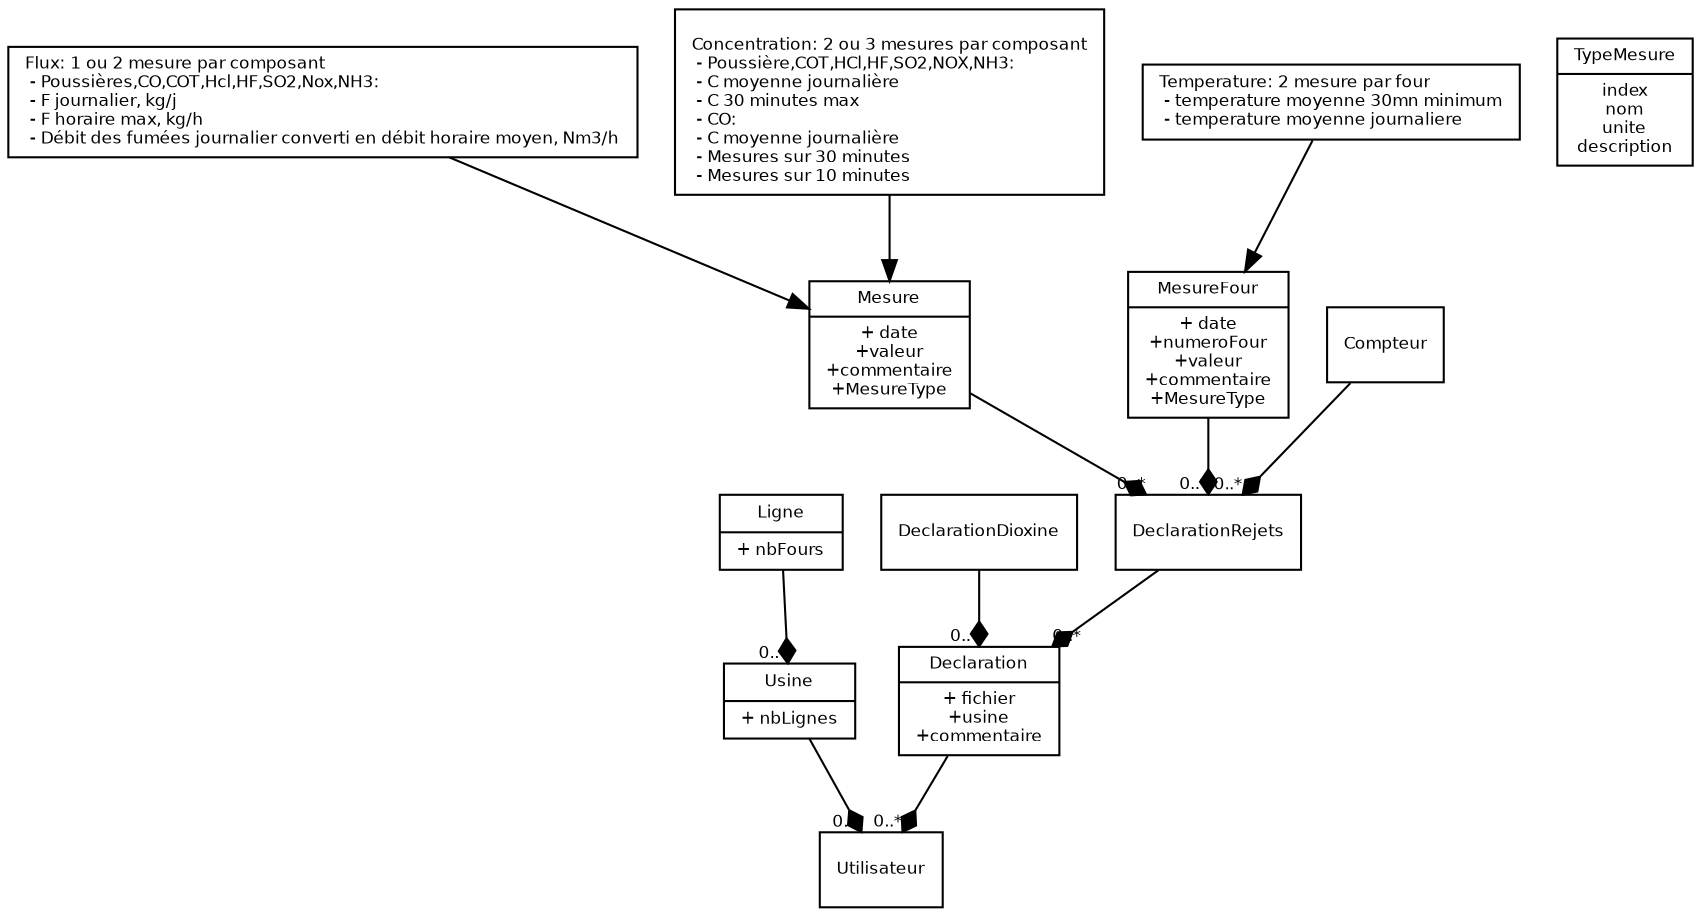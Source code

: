 /* 
Generate png with. Requires graphviz
$ dot -Tpng domain.dot -o domain.png
*/
digraph G {
        fontname = "Bitstream Vera Sans"
        fontsize = 8

        node [
                fontname = "Bitstream Vera Sans"
                fontsize = 8
                shape = "record"
        ]

        edge [
                fontname = "Bitstream Vera Sans"
                fontsize = 8
        ]

        Utilisateur []
        Usine [label = "{Usine|+ nbLignes}"]
        Ligne [label = "{Ligne|+ nbFours}"]
        Declaration [label = "{Declaration|+ fichier\n+usine\n+commentaire}"]
        DeclarationDioxine []
        DeclarationRejets []

        TypeMesure [label = "{TypeMesure|index\nnom\nunite\ndescription}"]
        Mesure [label = "{Mesure|+ date\n+valeur\n+commentaire\n+MesureType}"]
        MesureFour [label = "{MesureFour|+ date\n+numeroFour\n+valeur\n+commentaire\n+MesureType}"]

        NoteMesureFlux [label="Flux: 1 ou 2 mesure par composant
\l - Poussières,CO,COT,Hcl,HF,SO2,Nox,NH3: 
\l  - F journalier, kg/j
\l  - F horaire max, kg/h
\l - Débit des fumées journalier converti en débit horaire moyen, Nm3/h
\l"]

        NoteMesureConcentration [label="
\lConcentration: 2 ou 3 mesures par composant
\l - Poussière,COT,HCl,HF,SO2,NOX,NH3: 
\l  - C moyenne journalière
\l  - C 30 minutes max
\l - CO:
\l  - C moyenne journalière
\l  - Mesures sur 30 minutes
\l  - Mesures sur 10 minutes
\l"]

        NoteTemperature [label="Temperature: 2 mesure par four
\l - temperature moyenne 30mn minimum
\l - temperature moyenne journaliere
\l"]
        NoteMesureFlux -> Mesure
        NoteMesureConcentration -> Mesure
        NoteTemperature -> MesureFour
        
        edge [
                arrowhead = "diamond"
                headlabel = "0..*"
        ]

        Ligne ->  Usine -> Utilisateur

        DeclarationRejets -> Declaration
        DeclarationDioxine -> Declaration
        Declaration ->  Utilisateur

        Compteur -> DeclarationRejets
        Mesure -> DeclarationRejets
        MesureFour -> DeclarationRejets
}